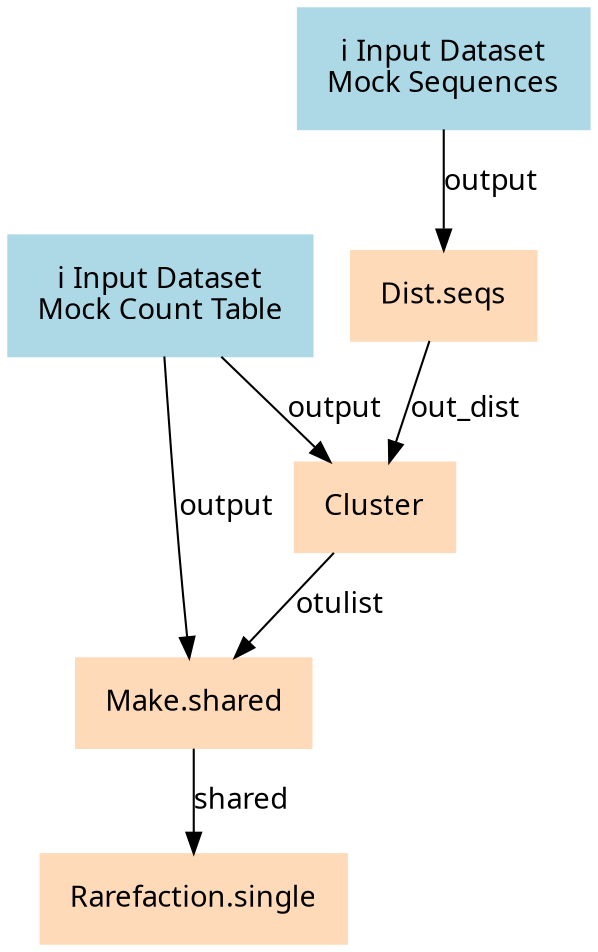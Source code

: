 digraph main {
  node [fontname="Atkinson Hyperlegible", shape=box, color=white,style=filled,color=peachpuff,margin="0.2,0.2"];
  edge [fontname="Atkinson Hyperlegible"];
  0[color=lightblue,label="ℹ️ Input Dataset\nMock Count Table"]
  1[color=lightblue,label="ℹ️ Input Dataset\nMock Sequences"]
  2[label="Dist.seqs"]
  1 -> 2 [label="output"]
  3[label="Cluster"]
  0 -> 3 [label="output"]
  2 -> 3 [label="out_dist"]
  4[label="Make.shared"]
  0 -> 4 [label="output"]
  3 -> 4 [label="otulist"]
  5[label="Rarefaction.single"]
  4 -> 5 [label="shared"]
}
